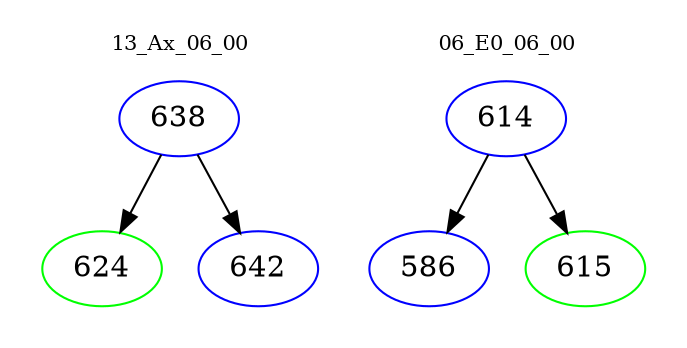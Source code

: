 digraph{
subgraph cluster_0 {
color = white
label = "13_Ax_06_00";
fontsize=10;
T0_638 [label="638", color="blue"]
T0_638 -> T0_624 [color="black"]
T0_624 [label="624", color="green"]
T0_638 -> T0_642 [color="black"]
T0_642 [label="642", color="blue"]
}
subgraph cluster_1 {
color = white
label = "06_E0_06_00";
fontsize=10;
T1_614 [label="614", color="blue"]
T1_614 -> T1_586 [color="black"]
T1_586 [label="586", color="blue"]
T1_614 -> T1_615 [color="black"]
T1_615 [label="615", color="green"]
}
}
